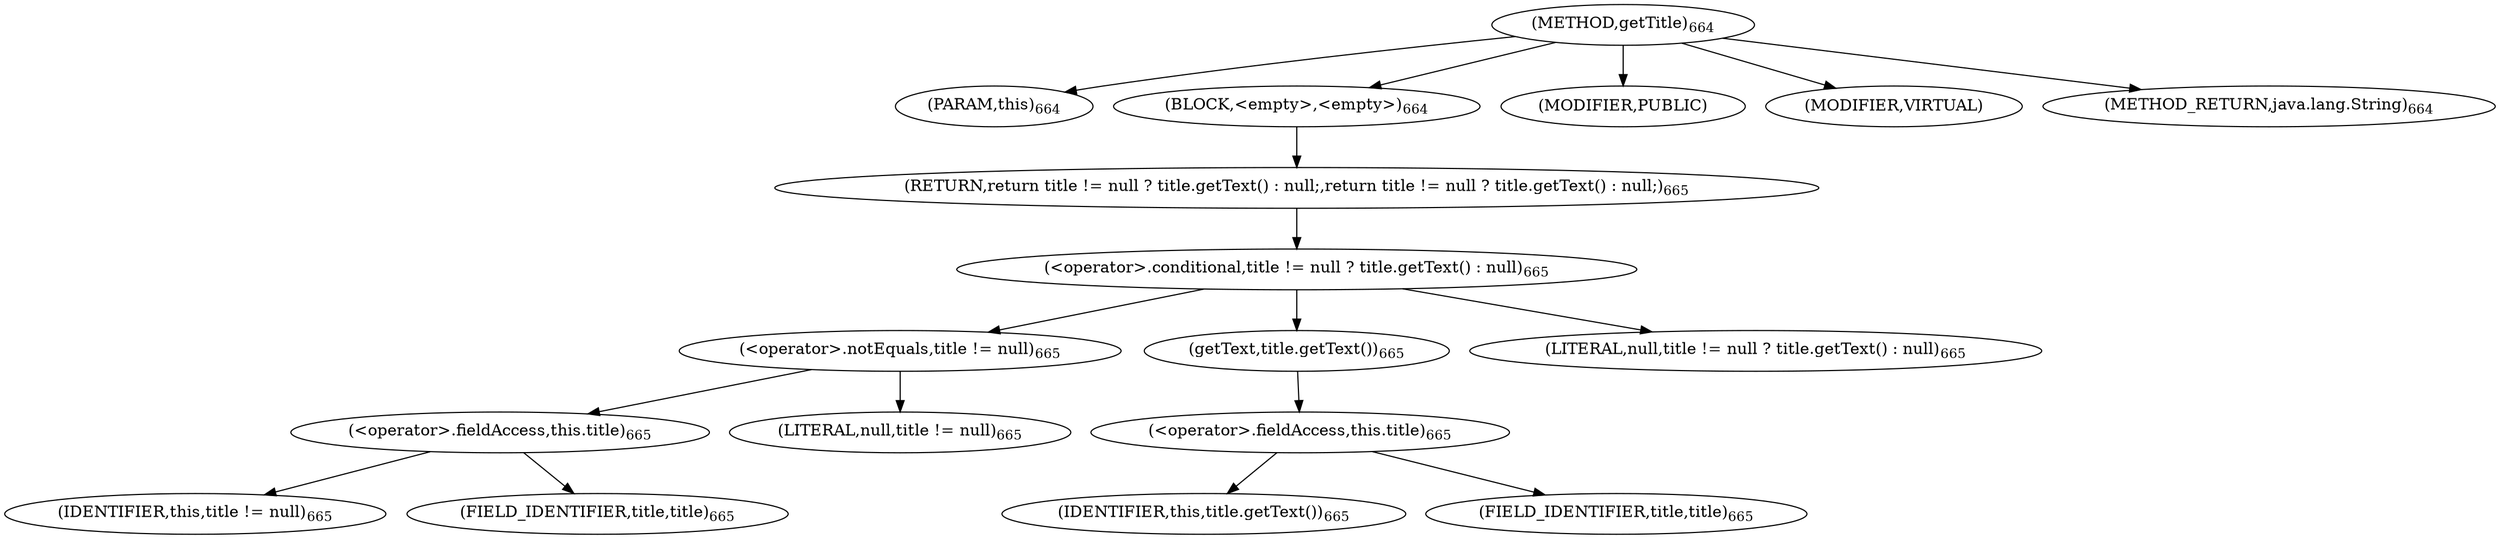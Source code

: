 digraph "getTitle" {  
"2143" [label = <(METHOD,getTitle)<SUB>664</SUB>> ]
"2144" [label = <(PARAM,this)<SUB>664</SUB>> ]
"2145" [label = <(BLOCK,&lt;empty&gt;,&lt;empty&gt;)<SUB>664</SUB>> ]
"2146" [label = <(RETURN,return title != null ? title.getText() : null;,return title != null ? title.getText() : null;)<SUB>665</SUB>> ]
"2147" [label = <(&lt;operator&gt;.conditional,title != null ? title.getText() : null)<SUB>665</SUB>> ]
"2148" [label = <(&lt;operator&gt;.notEquals,title != null)<SUB>665</SUB>> ]
"2149" [label = <(&lt;operator&gt;.fieldAccess,this.title)<SUB>665</SUB>> ]
"2150" [label = <(IDENTIFIER,this,title != null)<SUB>665</SUB>> ]
"2151" [label = <(FIELD_IDENTIFIER,title,title)<SUB>665</SUB>> ]
"2152" [label = <(LITERAL,null,title != null)<SUB>665</SUB>> ]
"2153" [label = <(getText,title.getText())<SUB>665</SUB>> ]
"2154" [label = <(&lt;operator&gt;.fieldAccess,this.title)<SUB>665</SUB>> ]
"2155" [label = <(IDENTIFIER,this,title.getText())<SUB>665</SUB>> ]
"2156" [label = <(FIELD_IDENTIFIER,title,title)<SUB>665</SUB>> ]
"2157" [label = <(LITERAL,null,title != null ? title.getText() : null)<SUB>665</SUB>> ]
"2158" [label = <(MODIFIER,PUBLIC)> ]
"2159" [label = <(MODIFIER,VIRTUAL)> ]
"2160" [label = <(METHOD_RETURN,java.lang.String)<SUB>664</SUB>> ]
  "2143" -> "2144" 
  "2143" -> "2145" 
  "2143" -> "2158" 
  "2143" -> "2159" 
  "2143" -> "2160" 
  "2145" -> "2146" 
  "2146" -> "2147" 
  "2147" -> "2148" 
  "2147" -> "2153" 
  "2147" -> "2157" 
  "2148" -> "2149" 
  "2148" -> "2152" 
  "2149" -> "2150" 
  "2149" -> "2151" 
  "2153" -> "2154" 
  "2154" -> "2155" 
  "2154" -> "2156" 
}
